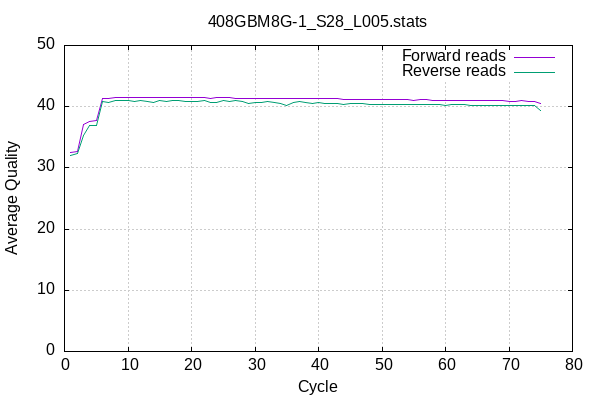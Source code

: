 
            set terminal png size 600,400 truecolor
            set output "408GBM8G-1_S28_L005-quals.png"
            set grid xtics ytics y2tics back lc rgb "#cccccc"
            set ylabel "Average Quality"
            set xlabel "Cycle"
            set yrange [0:50]
            set title "408GBM8G-1_S28_L005.stats" noenhanced
            plot '-' using 1:2 with lines title 'Forward reads' , '-' using 1:2 with lines title 'Reverse reads'
        1	32.57
2	32.73
3	37.11
4	37.58
5	37.69
6	41.38
7	41.39
8	41.47
9	41.47
10	41.48
11	41.54
12	41.53
13	41.52
14	41.51
15	41.50
16	41.51
17	41.51
18	41.50
19	41.49
20	41.48
21	41.49
22	41.44
23	41.38
24	41.43
25	41.44
26	41.43
27	41.41
28	41.40
29	41.40
30	41.38
31	41.37
32	41.37
33	41.37
34	41.32
35	41.26
36	41.31
37	41.31
38	41.31
39	41.30
40	41.30
41	41.28
42	41.27
43	41.28
44	41.25
45	41.20
46	41.23
47	41.22
48	41.22
49	41.18
50	41.11
51	41.17
52	41.18
53	41.13
54	41.14
55	41.00
56	41.10
57	41.12
58	41.07
59	41.08
60	41.09
61	41.08
62	41.04
63	41.04
64	40.99
65	40.99
66	41.00
67	41.00
68	40.98
69	40.96
70	40.93
71	40.93
72	40.94
73	40.93
74	40.91
75	40.49
end
1	32.08
2	32.42
3	35.30
4	36.92
5	36.90
6	40.83
7	40.71
8	41.08
9	41.01
10	41.06
11	40.83
12	40.99
13	40.93
14	40.67
15	40.98
16	40.88
17	41.04
18	41.03
19	40.80
20	40.91
21	40.91
22	40.99
23	40.67
24	40.72
25	40.95
26	40.90
27	40.97
28	40.93
29	40.58
30	40.72
31	40.69
32	40.84
33	40.76
34	40.52
35	40.23
36	40.67
37	40.83
38	40.76
39	40.50
40	40.74
41	40.59
42	40.50
43	40.51
44	40.44
45	40.45
46	40.46
47	40.46
48	40.43
49	40.42
50	40.44
51	40.39
52	40.40
53	40.38
54	40.38
55	40.38
56	40.36
57	40.35
58	40.37
59	40.38
60	40.25
61	40.30
62	40.31
63	40.31
64	40.24
65	40.20
66	40.25
67	40.26
68	40.25
69	40.22
70	40.16
71	40.18
72	40.18
73	40.18
74	40.17
75	39.31
end
